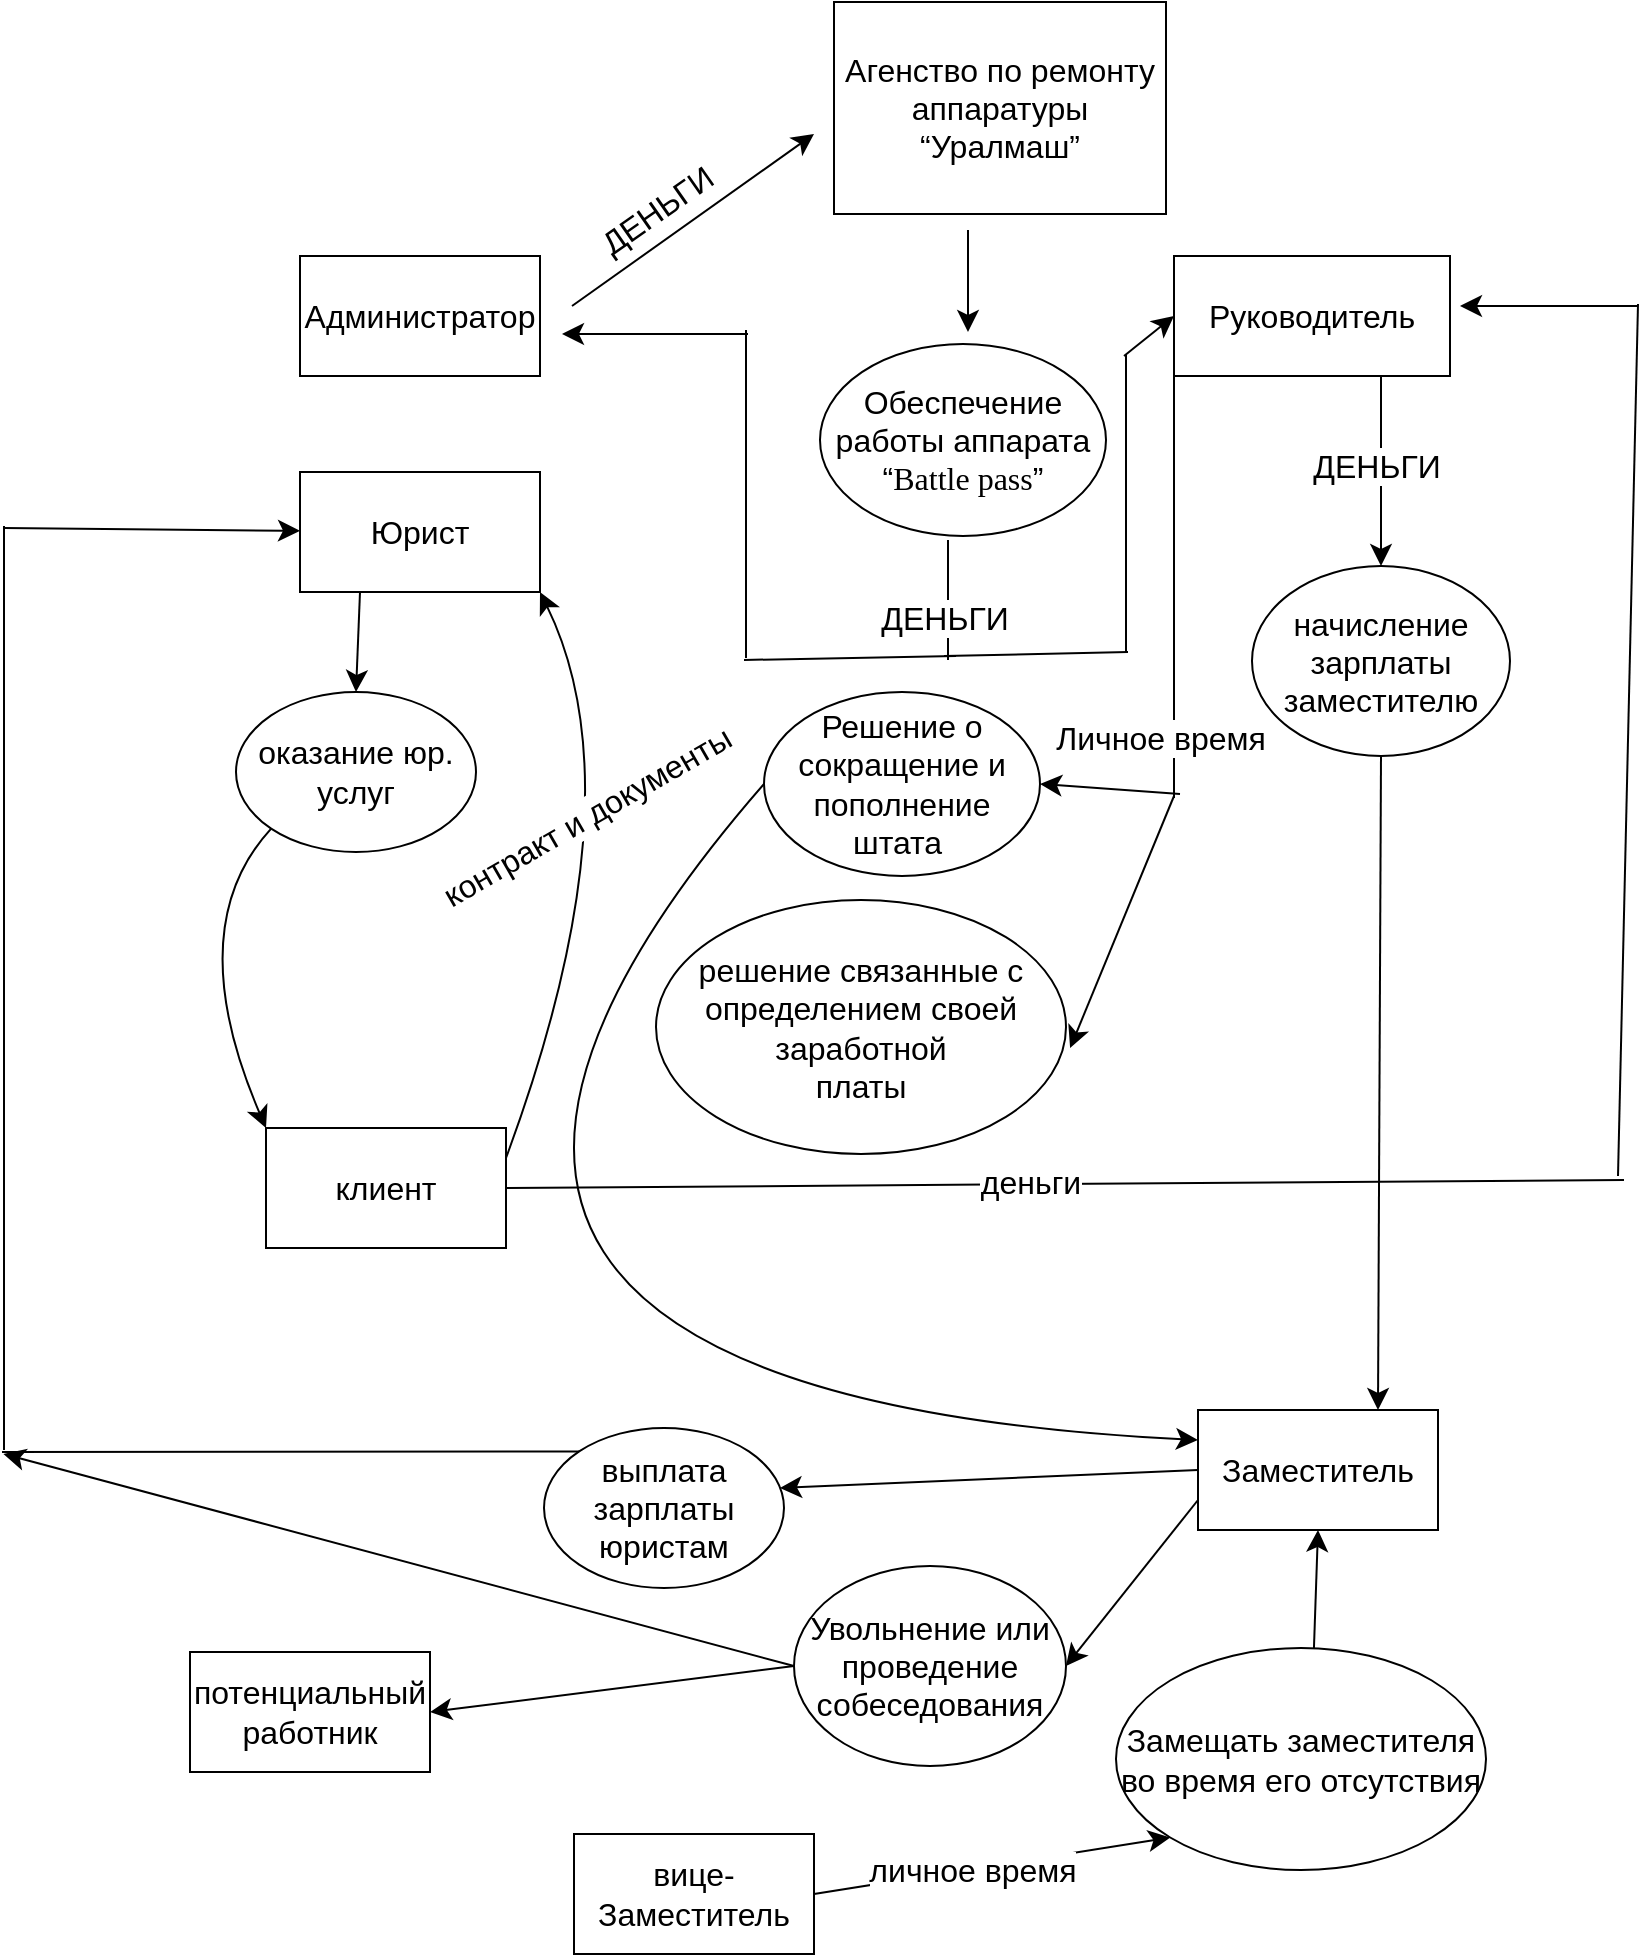 <mxfile version="22.1.21" type="github">
  <diagram name="Страница — 1" id="nTOJG4U7TyEazY0ghbzv">
    <mxGraphModel dx="2369" dy="1395" grid="0" gridSize="10" guides="1" tooltips="1" connect="1" arrows="1" fold="1" page="0" pageScale="1" pageWidth="827" pageHeight="1169" math="0" shadow="0">
      <root>
        <mxCell id="0" />
        <mxCell id="1" parent="0" />
        <mxCell id="ied_S7TfPLxYeV3mwsQc-1" value="Администратор" style="rounded=0;whiteSpace=wrap;html=1;fontSize=16;" vertex="1" parent="1">
          <mxGeometry x="-96" y="-101" width="120" height="60" as="geometry" />
        </mxCell>
        <mxCell id="ied_S7TfPLxYeV3mwsQc-2" value="Юрист" style="rounded=0;whiteSpace=wrap;html=1;fontSize=16;" vertex="1" parent="1">
          <mxGeometry x="-96" y="7" width="120" height="60" as="geometry" />
        </mxCell>
        <mxCell id="ied_S7TfPLxYeV3mwsQc-3" value="Руководитель" style="rounded=0;whiteSpace=wrap;html=1;fontSize=16;" vertex="1" parent="1">
          <mxGeometry x="341" y="-101" width="138" height="60" as="geometry" />
        </mxCell>
        <mxCell id="ied_S7TfPLxYeV3mwsQc-5" value="вице-Заместитель" style="rounded=0;whiteSpace=wrap;html=1;fontSize=16;" vertex="1" parent="1">
          <mxGeometry x="41" y="688" width="120" height="60" as="geometry" />
        </mxCell>
        <mxCell id="ied_S7TfPLxYeV3mwsQc-6" value="Заместитель" style="rounded=0;whiteSpace=wrap;html=1;fontSize=16;" vertex="1" parent="1">
          <mxGeometry x="353" y="476" width="120" height="60" as="geometry" />
        </mxCell>
        <mxCell id="ied_S7TfPLxYeV3mwsQc-8" value="Обеспечение работы аппарата “&lt;span style=&quot;font-size:12.0pt;font-family:&amp;quot;Times New Roman&amp;quot;,&amp;quot;serif&amp;quot;;&lt;br/&gt;mso-fareast-font-family:&amp;quot;Times New Roman&amp;quot;;mso-ansi-language:EN-US;mso-fareast-language:&lt;br/&gt;RU;mso-bidi-language:AR-SA&quot; lang=&quot;EN-US&quot;&gt;Battle&lt;/span&gt;&lt;span style=&quot;font-size:&lt;br/&gt;12.0pt;font-family:&amp;quot;Times New Roman&amp;quot;,&amp;quot;serif&amp;quot;;mso-fareast-font-family:&amp;quot;Times New Roman&amp;quot;;&lt;br/&gt;mso-ansi-language:RU;mso-fareast-language:RU;mso-bidi-language:AR-SA&quot; lang=&quot;EN-US&quot;&gt; &lt;/span&gt;&lt;span style=&quot;font-size:12.0pt;font-family:&amp;quot;Times New Roman&amp;quot;,&amp;quot;serif&amp;quot;;&lt;br/&gt;mso-fareast-font-family:&amp;quot;Times New Roman&amp;quot;;mso-ansi-language:EN-US;mso-fareast-language:&lt;br/&gt;RU;mso-bidi-language:AR-SA&quot; lang=&quot;EN-US&quot;&gt;pass&lt;/span&gt;&lt;span style=&quot;font-size:12.0pt;&lt;br/&gt;font-family:&amp;quot;Times New Roman&amp;quot;,&amp;quot;serif&amp;quot;;mso-fareast-font-family:&amp;quot;Times New Roman&amp;quot;;&lt;br/&gt;mso-ansi-language:RU;mso-fareast-language:RU;mso-bidi-language:AR-SA&quot;&gt;”&lt;/span&gt;" style="ellipse;whiteSpace=wrap;html=1;fontSize=16;" vertex="1" parent="1">
          <mxGeometry x="164" y="-57" width="143" height="96" as="geometry" />
        </mxCell>
        <mxCell id="ied_S7TfPLxYeV3mwsQc-9" value="Решение о сокращение и пополнение штата&amp;nbsp;" style="ellipse;whiteSpace=wrap;html=1;fontSize=16;" vertex="1" parent="1">
          <mxGeometry x="136" y="117" width="138" height="92" as="geometry" />
        </mxCell>
        <mxCell id="ied_S7TfPLxYeV3mwsQc-10" value="начисление зарплаты заместителю" style="ellipse;whiteSpace=wrap;html=1;fontSize=16;" vertex="1" parent="1">
          <mxGeometry x="380" y="54" width="129" height="95" as="geometry" />
        </mxCell>
        <mxCell id="ied_S7TfPLxYeV3mwsQc-11" value="решение связанные с определением своей заработной&lt;br/&gt;платы" style="ellipse;whiteSpace=wrap;html=1;fontSize=16;" vertex="1" parent="1">
          <mxGeometry x="82" y="221" width="205" height="127" as="geometry" />
        </mxCell>
        <mxCell id="ied_S7TfPLxYeV3mwsQc-12" value="" style="endArrow=classic;html=1;rounded=0;fontSize=12;startSize=8;endSize=8;curved=1;" edge="1" parent="1">
          <mxGeometry width="50" height="50" relative="1" as="geometry">
            <mxPoint x="40" y="-76" as="sourcePoint" />
            <mxPoint x="161" y="-162" as="targetPoint" />
          </mxGeometry>
        </mxCell>
        <mxCell id="ied_S7TfPLxYeV3mwsQc-13" value="ДЕНЬГИ" style="edgeLabel;html=1;align=center;verticalAlign=middle;resizable=0;points=[];fontSize=16;rotation=-35;" vertex="1" connectable="0" parent="ied_S7TfPLxYeV3mwsQc-12">
          <mxGeometry x="-0.244" y="1" relative="1" as="geometry">
            <mxPoint x="-3" y="-15" as="offset" />
          </mxGeometry>
        </mxCell>
        <mxCell id="ied_S7TfPLxYeV3mwsQc-14" value="Агенство по ремонту аппаратуры “Уралмаш”" style="rounded=0;whiteSpace=wrap;html=1;fontSize=16;" vertex="1" parent="1">
          <mxGeometry x="171" y="-228" width="166" height="106" as="geometry" />
        </mxCell>
        <mxCell id="ied_S7TfPLxYeV3mwsQc-16" value="" style="endArrow=classic;html=1;rounded=0;fontSize=12;startSize=8;endSize=8;curved=1;" edge="1" parent="1">
          <mxGeometry width="50" height="50" relative="1" as="geometry">
            <mxPoint x="238" y="-114" as="sourcePoint" />
            <mxPoint x="238" y="-63" as="targetPoint" />
          </mxGeometry>
        </mxCell>
        <mxCell id="ied_S7TfPLxYeV3mwsQc-18" value="" style="endArrow=none;html=1;rounded=0;fontSize=12;startSize=8;endSize=8;curved=1;" edge="1" parent="1">
          <mxGeometry width="50" height="50" relative="1" as="geometry">
            <mxPoint x="228" y="101" as="sourcePoint" />
            <mxPoint x="228" y="41" as="targetPoint" />
          </mxGeometry>
        </mxCell>
        <mxCell id="ied_S7TfPLxYeV3mwsQc-19" value="" style="endArrow=none;html=1;rounded=0;fontSize=12;startSize=8;endSize=8;curved=1;" edge="1" parent="1">
          <mxGeometry width="50" height="50" relative="1" as="geometry">
            <mxPoint x="126" y="101" as="sourcePoint" />
            <mxPoint x="232" y="99" as="targetPoint" />
          </mxGeometry>
        </mxCell>
        <mxCell id="ied_S7TfPLxYeV3mwsQc-25" value="ДЕНЬГИ" style="edgeLabel;html=1;align=center;verticalAlign=middle;resizable=0;points=[];fontSize=16;" vertex="1" connectable="0" parent="ied_S7TfPLxYeV3mwsQc-19">
          <mxGeometry x="-0.245" y="1" relative="1" as="geometry">
            <mxPoint x="60" y="-19" as="offset" />
          </mxGeometry>
        </mxCell>
        <mxCell id="ied_S7TfPLxYeV3mwsQc-20" value="" style="endArrow=none;html=1;rounded=0;fontSize=12;startSize=8;endSize=8;curved=1;" edge="1" parent="1">
          <mxGeometry width="50" height="50" relative="1" as="geometry">
            <mxPoint x="127" y="100" as="sourcePoint" />
            <mxPoint x="127" y="-64" as="targetPoint" />
          </mxGeometry>
        </mxCell>
        <mxCell id="ied_S7TfPLxYeV3mwsQc-21" value="" style="endArrow=classic;html=1;rounded=0;fontSize=12;startSize=8;endSize=8;curved=1;" edge="1" parent="1">
          <mxGeometry width="50" height="50" relative="1" as="geometry">
            <mxPoint x="128" y="-62" as="sourcePoint" />
            <mxPoint x="35" y="-62" as="targetPoint" />
          </mxGeometry>
        </mxCell>
        <mxCell id="ied_S7TfPLxYeV3mwsQc-22" value="" style="endArrow=none;html=1;rounded=0;fontSize=12;startSize=8;endSize=8;curved=1;" edge="1" parent="1">
          <mxGeometry width="50" height="50" relative="1" as="geometry">
            <mxPoint x="226" y="99" as="sourcePoint" />
            <mxPoint x="318" y="97" as="targetPoint" />
          </mxGeometry>
        </mxCell>
        <mxCell id="ied_S7TfPLxYeV3mwsQc-23" value="" style="endArrow=none;html=1;rounded=0;fontSize=12;startSize=8;endSize=8;curved=1;" edge="1" parent="1">
          <mxGeometry width="50" height="50" relative="1" as="geometry">
            <mxPoint x="317" y="97" as="sourcePoint" />
            <mxPoint x="317" y="-52" as="targetPoint" />
          </mxGeometry>
        </mxCell>
        <mxCell id="ied_S7TfPLxYeV3mwsQc-24" value="" style="endArrow=classic;html=1;rounded=0;fontSize=12;startSize=8;endSize=8;curved=1;entryX=0;entryY=0.5;entryDx=0;entryDy=0;" edge="1" parent="1" target="ied_S7TfPLxYeV3mwsQc-3">
          <mxGeometry width="50" height="50" relative="1" as="geometry">
            <mxPoint x="316" y="-51" as="sourcePoint" />
            <mxPoint x="344" y="-51" as="targetPoint" />
          </mxGeometry>
        </mxCell>
        <mxCell id="ied_S7TfPLxYeV3mwsQc-26" value="" style="endArrow=classic;html=1;rounded=0;fontSize=12;startSize=8;endSize=8;curved=1;entryX=0.5;entryY=0;entryDx=0;entryDy=0;exitX=0.75;exitY=1;exitDx=0;exitDy=0;" edge="1" parent="1" source="ied_S7TfPLxYeV3mwsQc-3" target="ied_S7TfPLxYeV3mwsQc-10">
          <mxGeometry width="50" height="50" relative="1" as="geometry">
            <mxPoint x="426" y="-24" as="sourcePoint" />
            <mxPoint x="426" y="50" as="targetPoint" />
          </mxGeometry>
        </mxCell>
        <mxCell id="ied_S7TfPLxYeV3mwsQc-27" value="ДЕНЬГИ" style="edgeLabel;html=1;align=center;verticalAlign=middle;resizable=0;points=[];fontSize=16;" vertex="1" connectable="0" parent="ied_S7TfPLxYeV3mwsQc-26">
          <mxGeometry x="-0.054" y="-3" relative="1" as="geometry">
            <mxPoint as="offset" />
          </mxGeometry>
        </mxCell>
        <mxCell id="ied_S7TfPLxYeV3mwsQc-28" value="" style="endArrow=classic;html=1;rounded=0;fontSize=12;startSize=8;endSize=8;curved=1;entryX=0.75;entryY=0;entryDx=0;entryDy=0;exitX=0.5;exitY=1;exitDx=0;exitDy=0;" edge="1" parent="1" source="ied_S7TfPLxYeV3mwsQc-10" target="ied_S7TfPLxYeV3mwsQc-6">
          <mxGeometry width="50" height="50" relative="1" as="geometry">
            <mxPoint x="425" y="156" as="sourcePoint" />
            <mxPoint x="423" y="230" as="targetPoint" />
          </mxGeometry>
        </mxCell>
        <mxCell id="ied_S7TfPLxYeV3mwsQc-30" value="" style="endArrow=none;html=1;rounded=0;fontSize=12;startSize=8;endSize=8;curved=1;entryX=0;entryY=1;entryDx=0;entryDy=0;" edge="1" parent="1" target="ied_S7TfPLxYeV3mwsQc-3">
          <mxGeometry width="50" height="50" relative="1" as="geometry">
            <mxPoint x="341" y="170" as="sourcePoint" />
            <mxPoint x="356" y="-38" as="targetPoint" />
          </mxGeometry>
        </mxCell>
        <mxCell id="ied_S7TfPLxYeV3mwsQc-34" value="Личное время" style="edgeLabel;html=1;align=center;verticalAlign=middle;resizable=0;points=[];fontSize=16;" vertex="1" connectable="0" parent="ied_S7TfPLxYeV3mwsQc-30">
          <mxGeometry x="0.289" y="-2" relative="1" as="geometry">
            <mxPoint x="-9" y="106" as="offset" />
          </mxGeometry>
        </mxCell>
        <mxCell id="ied_S7TfPLxYeV3mwsQc-32" value="" style="endArrow=classic;html=1;rounded=0;fontSize=12;startSize=8;endSize=8;curved=1;entryX=1;entryY=0.5;entryDx=0;entryDy=0;" edge="1" parent="1" target="ied_S7TfPLxYeV3mwsQc-9">
          <mxGeometry width="50" height="50" relative="1" as="geometry">
            <mxPoint x="344" y="168" as="sourcePoint" />
            <mxPoint x="217" y="166" as="targetPoint" />
          </mxGeometry>
        </mxCell>
        <mxCell id="ied_S7TfPLxYeV3mwsQc-33" value="" style="endArrow=classic;html=1;rounded=0;fontSize=12;startSize=8;endSize=8;curved=1;entryX=1.01;entryY=0.583;entryDx=0;entryDy=0;entryPerimeter=0;" edge="1" parent="1" target="ied_S7TfPLxYeV3mwsQc-11">
          <mxGeometry width="50" height="50" relative="1" as="geometry">
            <mxPoint x="341" y="169" as="sourcePoint" />
            <mxPoint x="217" y="166" as="targetPoint" />
          </mxGeometry>
        </mxCell>
        <mxCell id="ied_S7TfPLxYeV3mwsQc-67" style="edgeStyle=none;curved=1;rounded=0;orthogonalLoop=1;jettySize=auto;html=1;exitX=0;exitY=0.5;exitDx=0;exitDy=0;entryX=1;entryY=0.5;entryDx=0;entryDy=0;fontSize=12;startSize=8;endSize=8;" edge="1" parent="1" source="ied_S7TfPLxYeV3mwsQc-36" target="ied_S7TfPLxYeV3mwsQc-65">
          <mxGeometry relative="1" as="geometry" />
        </mxCell>
        <mxCell id="ied_S7TfPLxYeV3mwsQc-68" style="edgeStyle=none;curved=1;rounded=0;orthogonalLoop=1;jettySize=auto;html=1;exitX=0;exitY=0.5;exitDx=0;exitDy=0;fontSize=12;startSize=8;endSize=8;" edge="1" parent="1" source="ied_S7TfPLxYeV3mwsQc-36">
          <mxGeometry relative="1" as="geometry">
            <mxPoint x="-244.294" y="497.941" as="targetPoint" />
          </mxGeometry>
        </mxCell>
        <mxCell id="ied_S7TfPLxYeV3mwsQc-36" value="Увольнение или проведение собеседования" style="ellipse;whiteSpace=wrap;html=1;fontSize=16;" vertex="1" parent="1">
          <mxGeometry x="151" y="554" width="136" height="100" as="geometry" />
        </mxCell>
        <mxCell id="ied_S7TfPLxYeV3mwsQc-38" value="" style="endArrow=classic;html=1;rounded=0;fontSize=12;startSize=8;endSize=8;curved=1;entryX=0;entryY=0.25;entryDx=0;entryDy=0;exitX=0;exitY=0.5;exitDx=0;exitDy=0;" edge="1" parent="1" source="ied_S7TfPLxYeV3mwsQc-9" target="ied_S7TfPLxYeV3mwsQc-6">
          <mxGeometry width="50" height="50" relative="1" as="geometry">
            <mxPoint x="167" y="316" as="sourcePoint" />
            <mxPoint x="217" y="266" as="targetPoint" />
            <Array as="points">
              <mxPoint x="-129" y="467" />
            </Array>
          </mxGeometry>
        </mxCell>
        <mxCell id="ied_S7TfPLxYeV3mwsQc-39" value="" style="endArrow=classic;html=1;rounded=0;fontSize=12;startSize=8;endSize=8;curved=1;entryX=1;entryY=0.5;entryDx=0;entryDy=0;exitX=0;exitY=0.75;exitDx=0;exitDy=0;" edge="1" parent="1" source="ied_S7TfPLxYeV3mwsQc-6" target="ied_S7TfPLxYeV3mwsQc-36">
          <mxGeometry width="50" height="50" relative="1" as="geometry">
            <mxPoint x="72" y="571" as="sourcePoint" />
            <mxPoint x="122" y="521" as="targetPoint" />
          </mxGeometry>
        </mxCell>
        <mxCell id="ied_S7TfPLxYeV3mwsQc-40" value="Замещать заместителя во время его отсутствия" style="ellipse;whiteSpace=wrap;html=1;fontSize=16;" vertex="1" parent="1">
          <mxGeometry x="312" y="595" width="185" height="111" as="geometry" />
        </mxCell>
        <mxCell id="ied_S7TfPLxYeV3mwsQc-41" value="" style="endArrow=classic;html=1;rounded=0;fontSize=12;startSize=8;endSize=8;curved=1;entryX=0;entryY=1;entryDx=0;entryDy=0;exitX=1;exitY=0.5;exitDx=0;exitDy=0;" edge="1" parent="1" source="ied_S7TfPLxYeV3mwsQc-5" target="ied_S7TfPLxYeV3mwsQc-40">
          <mxGeometry width="50" height="50" relative="1" as="geometry">
            <mxPoint x="274" y="736" as="sourcePoint" />
            <mxPoint x="324" y="686" as="targetPoint" />
          </mxGeometry>
        </mxCell>
        <mxCell id="ied_S7TfPLxYeV3mwsQc-42" value="личное время" style="edgeLabel;html=1;align=center;verticalAlign=middle;resizable=0;points=[];fontSize=16;" vertex="1" connectable="0" parent="ied_S7TfPLxYeV3mwsQc-41">
          <mxGeometry x="-0.335" relative="1" as="geometry">
            <mxPoint x="19" y="-3" as="offset" />
          </mxGeometry>
        </mxCell>
        <mxCell id="ied_S7TfPLxYeV3mwsQc-43" value="" style="endArrow=classic;html=1;rounded=0;fontSize=12;startSize=8;endSize=8;curved=1;entryX=0.5;entryY=1;entryDx=0;entryDy=0;exitX=0.535;exitY=0;exitDx=0;exitDy=0;exitPerimeter=0;" edge="1" parent="1" source="ied_S7TfPLxYeV3mwsQc-40" target="ied_S7TfPLxYeV3mwsQc-6">
          <mxGeometry width="50" height="50" relative="1" as="geometry">
            <mxPoint x="388" y="589" as="sourcePoint" />
            <mxPoint x="438" y="539" as="targetPoint" />
          </mxGeometry>
        </mxCell>
        <mxCell id="ied_S7TfPLxYeV3mwsQc-44" value="клиент" style="rounded=0;whiteSpace=wrap;html=1;fontSize=16;" vertex="1" parent="1">
          <mxGeometry x="-113" y="335" width="120" height="60" as="geometry" />
        </mxCell>
        <mxCell id="ied_S7TfPLxYeV3mwsQc-45" value="оказание юр. услуг" style="ellipse;whiteSpace=wrap;html=1;fontSize=16;" vertex="1" parent="1">
          <mxGeometry x="-128" y="117" width="120" height="80" as="geometry" />
        </mxCell>
        <mxCell id="ied_S7TfPLxYeV3mwsQc-47" value="" style="endArrow=classic;html=1;rounded=0;fontSize=12;startSize=8;endSize=8;curved=1;exitX=1;exitY=0.25;exitDx=0;exitDy=0;entryX=1;entryY=1;entryDx=0;entryDy=0;" edge="1" parent="1" source="ied_S7TfPLxYeV3mwsQc-44" target="ied_S7TfPLxYeV3mwsQc-2">
          <mxGeometry width="50" height="50" relative="1" as="geometry">
            <mxPoint x="19" y="226" as="sourcePoint" />
            <mxPoint x="69" y="176" as="targetPoint" />
            <Array as="points">
              <mxPoint x="74" y="169" />
            </Array>
          </mxGeometry>
        </mxCell>
        <mxCell id="ied_S7TfPLxYeV3mwsQc-48" value="контракт и документы" style="edgeLabel;html=1;align=center;verticalAlign=middle;resizable=0;points=[];fontSize=16;rotation=-30;" vertex="1" connectable="0" parent="ied_S7TfPLxYeV3mwsQc-47">
          <mxGeometry x="-0.507" y="-2" relative="1" as="geometry">
            <mxPoint x="12" y="-101" as="offset" />
          </mxGeometry>
        </mxCell>
        <mxCell id="ied_S7TfPLxYeV3mwsQc-49" value="" style="endArrow=classic;html=1;rounded=0;fontSize=12;startSize=8;endSize=8;curved=1;entryX=0.5;entryY=0;entryDx=0;entryDy=0;exitX=0.25;exitY=1;exitDx=0;exitDy=0;" edge="1" parent="1" source="ied_S7TfPLxYeV3mwsQc-2" target="ied_S7TfPLxYeV3mwsQc-45">
          <mxGeometry width="50" height="50" relative="1" as="geometry">
            <mxPoint x="-89" y="120" as="sourcePoint" />
            <mxPoint x="-39" y="70" as="targetPoint" />
          </mxGeometry>
        </mxCell>
        <mxCell id="ied_S7TfPLxYeV3mwsQc-50" value="" style="endArrow=classic;html=1;rounded=0;fontSize=12;startSize=8;endSize=8;curved=1;exitX=0;exitY=1;exitDx=0;exitDy=0;entryX=0;entryY=0;entryDx=0;entryDy=0;" edge="1" parent="1" source="ied_S7TfPLxYeV3mwsQc-45" target="ied_S7TfPLxYeV3mwsQc-44">
          <mxGeometry width="50" height="50" relative="1" as="geometry">
            <mxPoint x="-101" y="286" as="sourcePoint" />
            <mxPoint x="-51" y="236" as="targetPoint" />
            <Array as="points">
              <mxPoint x="-156" y="235" />
            </Array>
          </mxGeometry>
        </mxCell>
        <mxCell id="ied_S7TfPLxYeV3mwsQc-52" value="выплата зарплаты&lt;br&gt;юристам" style="ellipse;whiteSpace=wrap;html=1;fontSize=16;" vertex="1" parent="1">
          <mxGeometry x="26" y="485" width="120" height="80" as="geometry" />
        </mxCell>
        <mxCell id="ied_S7TfPLxYeV3mwsQc-55" value="" style="endArrow=classic;html=1;rounded=0;fontSize=12;startSize=8;endSize=8;curved=1;entryX=0.983;entryY=0.375;entryDx=0;entryDy=0;entryPerimeter=0;exitX=0;exitY=0.5;exitDx=0;exitDy=0;" edge="1" parent="1" source="ied_S7TfPLxYeV3mwsQc-6" target="ied_S7TfPLxYeV3mwsQc-52">
          <mxGeometry width="50" height="50" relative="1" as="geometry">
            <mxPoint x="183" y="416" as="sourcePoint" />
            <mxPoint x="233" y="366" as="targetPoint" />
          </mxGeometry>
        </mxCell>
        <mxCell id="ied_S7TfPLxYeV3mwsQc-57" value="" style="endArrow=none;html=1;rounded=0;fontSize=12;startSize=8;endSize=8;curved=1;entryX=0;entryY=0;entryDx=0;entryDy=0;" edge="1" parent="1" target="ied_S7TfPLxYeV3mwsQc-52">
          <mxGeometry width="50" height="50" relative="1" as="geometry">
            <mxPoint x="-245" y="497" as="sourcePoint" />
            <mxPoint x="-40" y="489" as="targetPoint" />
          </mxGeometry>
        </mxCell>
        <mxCell id="ied_S7TfPLxYeV3mwsQc-58" value="" style="endArrow=none;html=1;rounded=0;fontSize=12;startSize=8;endSize=8;curved=1;" edge="1" parent="1">
          <mxGeometry width="50" height="50" relative="1" as="geometry">
            <mxPoint x="-244" y="496" as="sourcePoint" />
            <mxPoint x="-244" y="34" as="targetPoint" />
          </mxGeometry>
        </mxCell>
        <mxCell id="ied_S7TfPLxYeV3mwsQc-59" value="" style="endArrow=classic;html=1;rounded=0;fontSize=12;startSize=8;endSize=8;curved=1;" edge="1" parent="1" target="ied_S7TfPLxYeV3mwsQc-2">
          <mxGeometry width="50" height="50" relative="1" as="geometry">
            <mxPoint x="-244" y="35" as="sourcePoint" />
            <mxPoint x="-9" y="166" as="targetPoint" />
          </mxGeometry>
        </mxCell>
        <mxCell id="ied_S7TfPLxYeV3mwsQc-60" value="" style="endArrow=none;html=1;rounded=0;fontSize=12;startSize=8;endSize=8;curved=1;exitX=1;exitY=0.5;exitDx=0;exitDy=0;" edge="1" parent="1" source="ied_S7TfPLxYeV3mwsQc-44">
          <mxGeometry width="50" height="50" relative="1" as="geometry">
            <mxPoint x="39" y="387" as="sourcePoint" />
            <mxPoint x="566" y="361" as="targetPoint" />
          </mxGeometry>
        </mxCell>
        <mxCell id="ied_S7TfPLxYeV3mwsQc-64" value="деньги" style="edgeLabel;html=1;align=center;verticalAlign=middle;resizable=0;points=[];fontSize=16;" vertex="1" connectable="0" parent="ied_S7TfPLxYeV3mwsQc-60">
          <mxGeometry x="0.056" relative="1" as="geometry">
            <mxPoint x="-33" y="-1" as="offset" />
          </mxGeometry>
        </mxCell>
        <mxCell id="ied_S7TfPLxYeV3mwsQc-61" value="" style="endArrow=none;html=1;rounded=0;fontSize=12;startSize=8;endSize=8;curved=1;" edge="1" parent="1">
          <mxGeometry width="50" height="50" relative="1" as="geometry">
            <mxPoint x="563" y="359" as="sourcePoint" />
            <mxPoint x="573" y="-77" as="targetPoint" />
          </mxGeometry>
        </mxCell>
        <mxCell id="ied_S7TfPLxYeV3mwsQc-62" value="" style="endArrow=classic;html=1;rounded=0;fontSize=12;startSize=8;endSize=8;curved=1;" edge="1" parent="1">
          <mxGeometry width="50" height="50" relative="1" as="geometry">
            <mxPoint x="573" y="-76" as="sourcePoint" />
            <mxPoint x="484" y="-76" as="targetPoint" />
          </mxGeometry>
        </mxCell>
        <mxCell id="ied_S7TfPLxYeV3mwsQc-65" value="потенциальный работник" style="rounded=0;whiteSpace=wrap;html=1;fontSize=16;" vertex="1" parent="1">
          <mxGeometry x="-151" y="597" width="120" height="60" as="geometry" />
        </mxCell>
      </root>
    </mxGraphModel>
  </diagram>
</mxfile>
